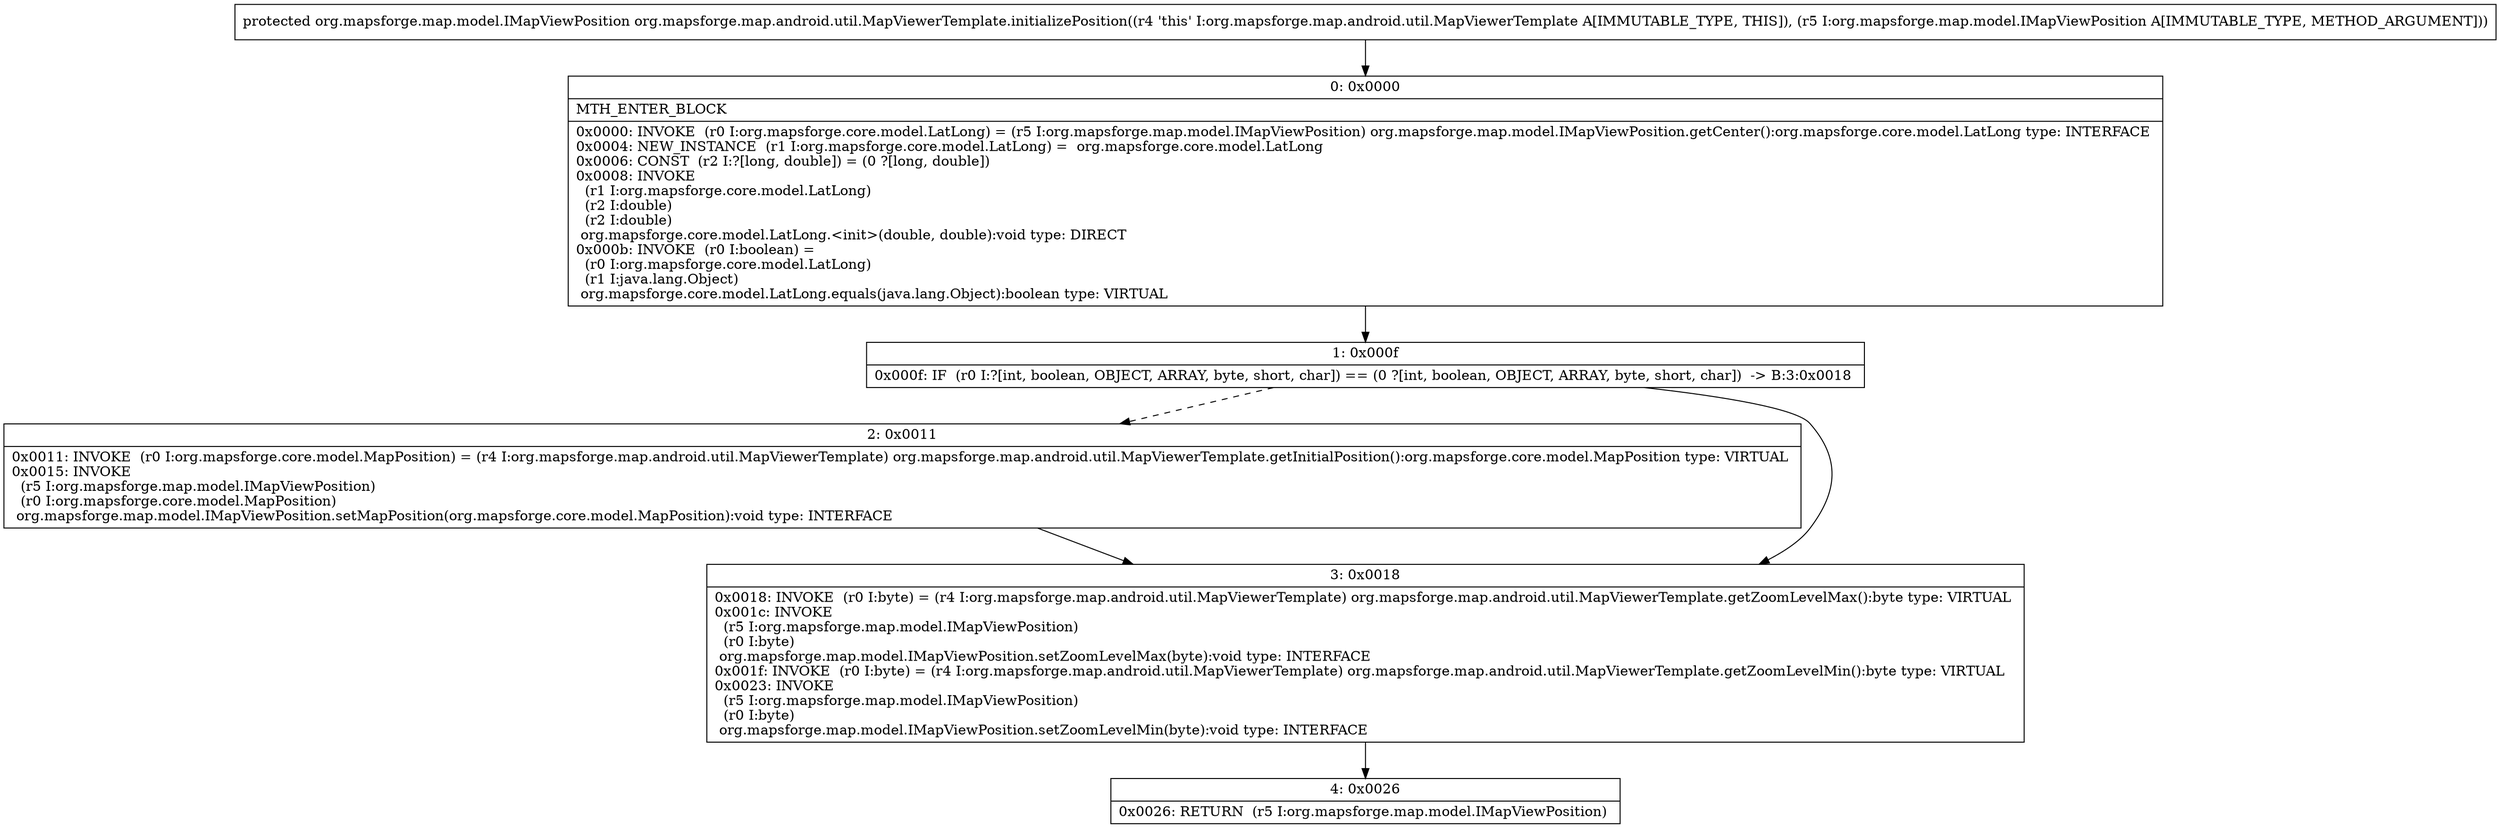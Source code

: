 digraph "CFG fororg.mapsforge.map.android.util.MapViewerTemplate.initializePosition(Lorg\/mapsforge\/map\/model\/IMapViewPosition;)Lorg\/mapsforge\/map\/model\/IMapViewPosition;" {
Node_0 [shape=record,label="{0\:\ 0x0000|MTH_ENTER_BLOCK\l|0x0000: INVOKE  (r0 I:org.mapsforge.core.model.LatLong) = (r5 I:org.mapsforge.map.model.IMapViewPosition) org.mapsforge.map.model.IMapViewPosition.getCenter():org.mapsforge.core.model.LatLong type: INTERFACE \l0x0004: NEW_INSTANCE  (r1 I:org.mapsforge.core.model.LatLong) =  org.mapsforge.core.model.LatLong \l0x0006: CONST  (r2 I:?[long, double]) = (0 ?[long, double]) \l0x0008: INVOKE  \l  (r1 I:org.mapsforge.core.model.LatLong)\l  (r2 I:double)\l  (r2 I:double)\l org.mapsforge.core.model.LatLong.\<init\>(double, double):void type: DIRECT \l0x000b: INVOKE  (r0 I:boolean) = \l  (r0 I:org.mapsforge.core.model.LatLong)\l  (r1 I:java.lang.Object)\l org.mapsforge.core.model.LatLong.equals(java.lang.Object):boolean type: VIRTUAL \l}"];
Node_1 [shape=record,label="{1\:\ 0x000f|0x000f: IF  (r0 I:?[int, boolean, OBJECT, ARRAY, byte, short, char]) == (0 ?[int, boolean, OBJECT, ARRAY, byte, short, char])  \-\> B:3:0x0018 \l}"];
Node_2 [shape=record,label="{2\:\ 0x0011|0x0011: INVOKE  (r0 I:org.mapsforge.core.model.MapPosition) = (r4 I:org.mapsforge.map.android.util.MapViewerTemplate) org.mapsforge.map.android.util.MapViewerTemplate.getInitialPosition():org.mapsforge.core.model.MapPosition type: VIRTUAL \l0x0015: INVOKE  \l  (r5 I:org.mapsforge.map.model.IMapViewPosition)\l  (r0 I:org.mapsforge.core.model.MapPosition)\l org.mapsforge.map.model.IMapViewPosition.setMapPosition(org.mapsforge.core.model.MapPosition):void type: INTERFACE \l}"];
Node_3 [shape=record,label="{3\:\ 0x0018|0x0018: INVOKE  (r0 I:byte) = (r4 I:org.mapsforge.map.android.util.MapViewerTemplate) org.mapsforge.map.android.util.MapViewerTemplate.getZoomLevelMax():byte type: VIRTUAL \l0x001c: INVOKE  \l  (r5 I:org.mapsforge.map.model.IMapViewPosition)\l  (r0 I:byte)\l org.mapsforge.map.model.IMapViewPosition.setZoomLevelMax(byte):void type: INTERFACE \l0x001f: INVOKE  (r0 I:byte) = (r4 I:org.mapsforge.map.android.util.MapViewerTemplate) org.mapsforge.map.android.util.MapViewerTemplate.getZoomLevelMin():byte type: VIRTUAL \l0x0023: INVOKE  \l  (r5 I:org.mapsforge.map.model.IMapViewPosition)\l  (r0 I:byte)\l org.mapsforge.map.model.IMapViewPosition.setZoomLevelMin(byte):void type: INTERFACE \l}"];
Node_4 [shape=record,label="{4\:\ 0x0026|0x0026: RETURN  (r5 I:org.mapsforge.map.model.IMapViewPosition) \l}"];
MethodNode[shape=record,label="{protected org.mapsforge.map.model.IMapViewPosition org.mapsforge.map.android.util.MapViewerTemplate.initializePosition((r4 'this' I:org.mapsforge.map.android.util.MapViewerTemplate A[IMMUTABLE_TYPE, THIS]), (r5 I:org.mapsforge.map.model.IMapViewPosition A[IMMUTABLE_TYPE, METHOD_ARGUMENT])) }"];
MethodNode -> Node_0;
Node_0 -> Node_1;
Node_1 -> Node_2[style=dashed];
Node_1 -> Node_3;
Node_2 -> Node_3;
Node_3 -> Node_4;
}

